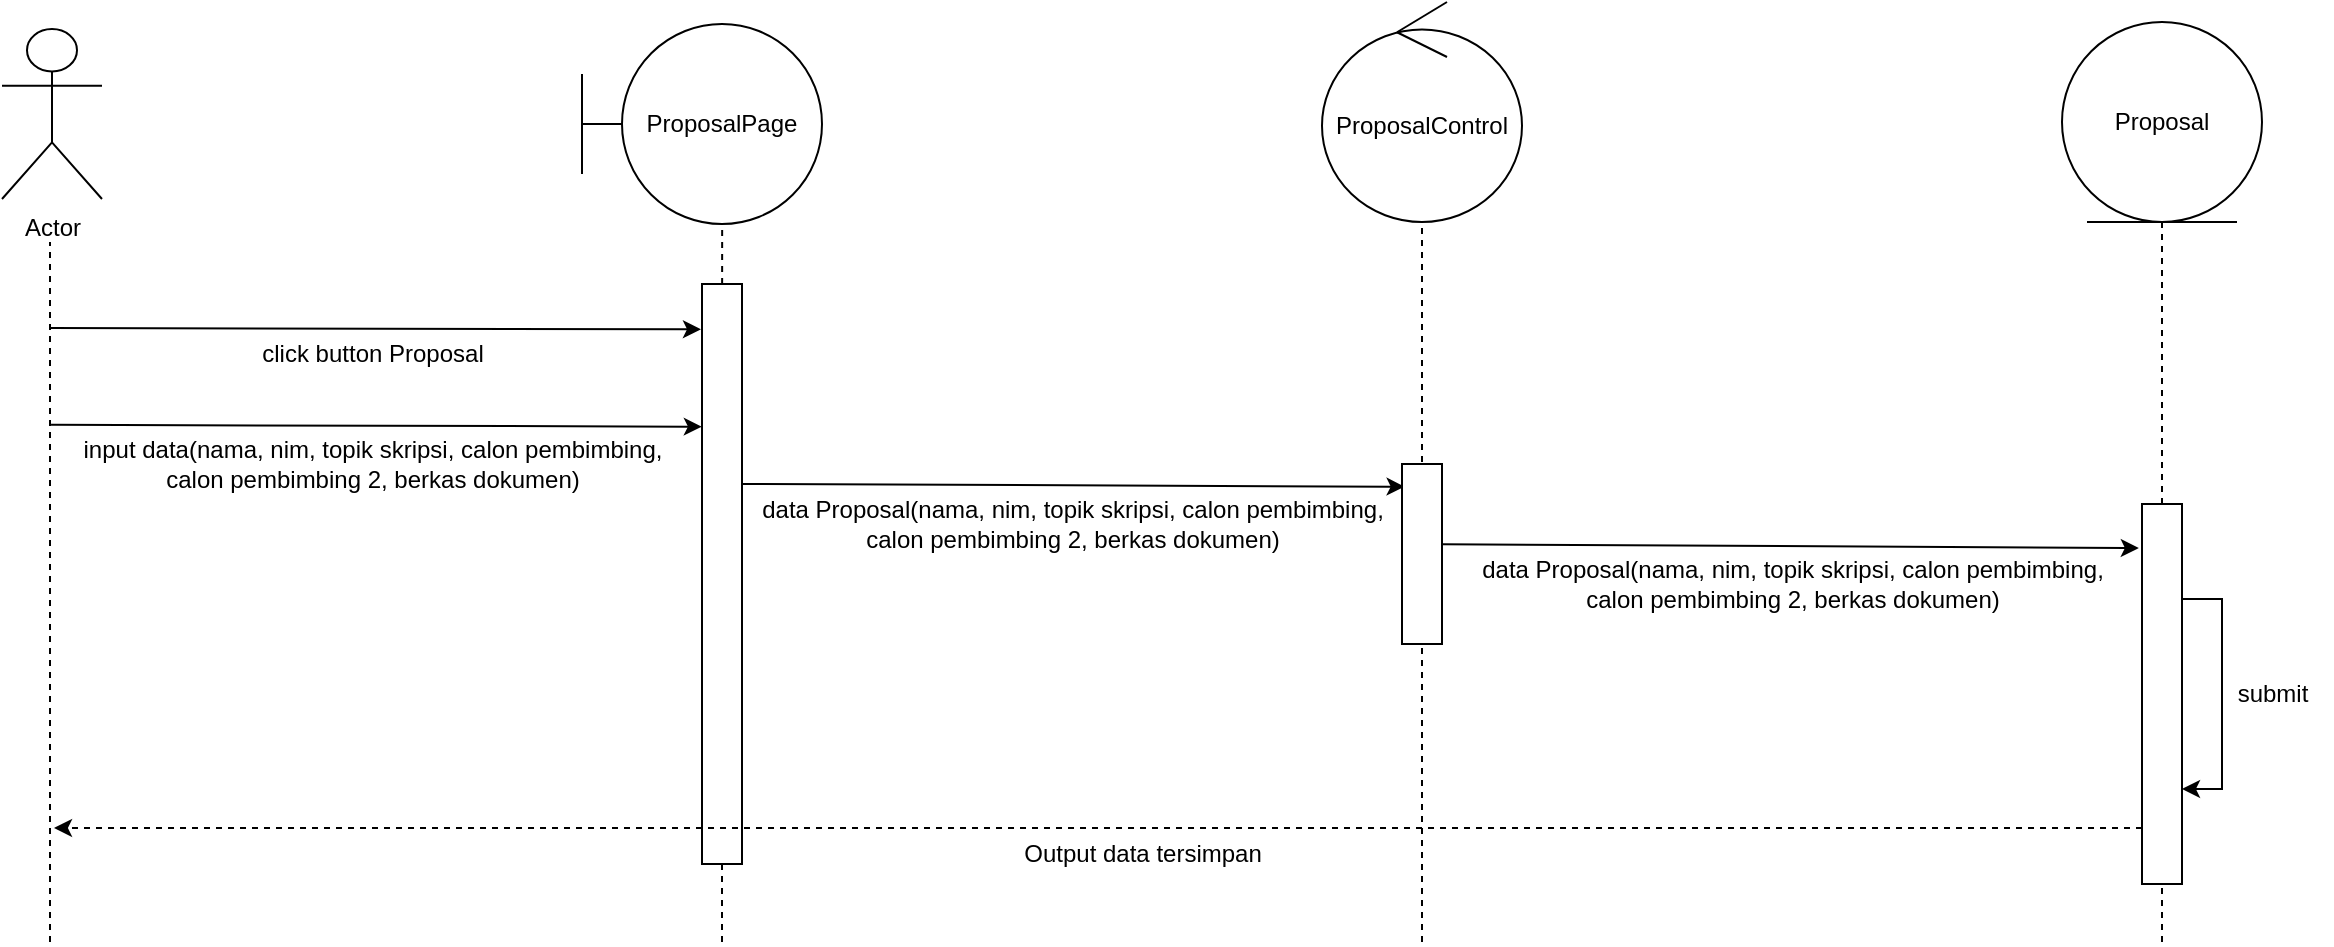 <mxfile version="20.6.0" type="github">
  <diagram id="kgpKYQtTHZ0yAKxKKP6v" name="Page-1">
    <mxGraphModel dx="1483" dy="770" grid="1" gridSize="10" guides="1" tooltips="1" connect="1" arrows="1" fold="1" page="1" pageScale="1" pageWidth="850" pageHeight="1100" math="0" shadow="0">
      <root>
        <mxCell id="0" />
        <mxCell id="1" parent="0" />
        <mxCell id="jn3MBE7cx7BbvKMgzzpd-1" value="ProposalPage" style="shape=umlBoundary;whiteSpace=wrap;html=1;" vertex="1" parent="1">
          <mxGeometry x="550" y="301" width="120" height="100" as="geometry" />
        </mxCell>
        <mxCell id="jn3MBE7cx7BbvKMgzzpd-2" value="ProposalControl" style="ellipse;shape=umlControl;whiteSpace=wrap;html=1;" vertex="1" parent="1">
          <mxGeometry x="920" y="290" width="100" height="110" as="geometry" />
        </mxCell>
        <mxCell id="jn3MBE7cx7BbvKMgzzpd-3" value="Proposal" style="ellipse;shape=umlEntity;whiteSpace=wrap;html=1;" vertex="1" parent="1">
          <mxGeometry x="1290" y="300" width="100" height="100" as="geometry" />
        </mxCell>
        <mxCell id="jn3MBE7cx7BbvKMgzzpd-6" value="Actor" style="shape=umlActor;verticalLabelPosition=bottom;verticalAlign=top;html=1;outlineConnect=0;" vertex="1" parent="1">
          <mxGeometry x="260" y="303.5" width="50" height="85" as="geometry" />
        </mxCell>
        <mxCell id="jn3MBE7cx7BbvKMgzzpd-9" value="" style="endArrow=none;dashed=1;html=1;rounded=0;" edge="1" parent="1">
          <mxGeometry width="50" height="50" relative="1" as="geometry">
            <mxPoint x="284" y="760" as="sourcePoint" />
            <mxPoint x="284" y="410" as="targetPoint" />
          </mxGeometry>
        </mxCell>
        <mxCell id="jn3MBE7cx7BbvKMgzzpd-10" value="" style="endArrow=none;dashed=1;html=1;rounded=0;startArrow=none;entryX=0.584;entryY=1.02;entryDx=0;entryDy=0;entryPerimeter=0;" edge="1" parent="1" source="jn3MBE7cx7BbvKMgzzpd-13" target="jn3MBE7cx7BbvKMgzzpd-1">
          <mxGeometry width="50" height="50" relative="1" as="geometry">
            <mxPoint x="540" y="741.0" as="sourcePoint" />
            <mxPoint x="620" y="421" as="targetPoint" />
          </mxGeometry>
        </mxCell>
        <mxCell id="jn3MBE7cx7BbvKMgzzpd-11" value="" style="endArrow=none;dashed=1;html=1;rounded=0;startArrow=none;" edge="1" parent="1" target="jn3MBE7cx7BbvKMgzzpd-2">
          <mxGeometry width="50" height="50" relative="1" as="geometry">
            <mxPoint x="970" y="760" as="sourcePoint" />
            <mxPoint x="970" y="410" as="targetPoint" />
          </mxGeometry>
        </mxCell>
        <mxCell id="jn3MBE7cx7BbvKMgzzpd-12" value="" style="endArrow=none;dashed=1;html=1;rounded=0;entryX=0.5;entryY=1;entryDx=0;entryDy=0;startArrow=none;" edge="1" parent="1" source="jn3MBE7cx7BbvKMgzzpd-32" target="jn3MBE7cx7BbvKMgzzpd-3">
          <mxGeometry width="50" height="50" relative="1" as="geometry">
            <mxPoint x="1340" y="741" as="sourcePoint" />
            <mxPoint x="1339.82" y="425" as="targetPoint" />
          </mxGeometry>
        </mxCell>
        <mxCell id="jn3MBE7cx7BbvKMgzzpd-13" value="" style="rounded=1;whiteSpace=wrap;html=1;arcSize=0;" vertex="1" parent="1">
          <mxGeometry x="610" y="431" width="20" height="290" as="geometry" />
        </mxCell>
        <mxCell id="jn3MBE7cx7BbvKMgzzpd-15" value="" style="endArrow=none;dashed=1;html=1;rounded=0;" edge="1" parent="1" target="jn3MBE7cx7BbvKMgzzpd-13">
          <mxGeometry width="50" height="50" relative="1" as="geometry">
            <mxPoint x="620" y="760" as="sourcePoint" />
            <mxPoint x="540.41" y="421" as="targetPoint" />
          </mxGeometry>
        </mxCell>
        <mxCell id="jn3MBE7cx7BbvKMgzzpd-19" value="" style="endArrow=classic;html=1;rounded=0;entryX=-0.026;entryY=0.078;entryDx=0;entryDy=0;entryPerimeter=0;" edge="1" parent="1" target="jn3MBE7cx7BbvKMgzzpd-13">
          <mxGeometry width="50" height="50" relative="1" as="geometry">
            <mxPoint x="284" y="453" as="sourcePoint" />
            <mxPoint x="531.48" y="452.6" as="targetPoint" />
          </mxGeometry>
        </mxCell>
        <mxCell id="jn3MBE7cx7BbvKMgzzpd-20" value="click button Proposal" style="text;html=1;align=center;verticalAlign=middle;resizable=0;points=[];autosize=1;strokeColor=none;fillColor=none;" vertex="1" parent="1">
          <mxGeometry x="380" y="451" width="130" height="30" as="geometry" />
        </mxCell>
        <mxCell id="jn3MBE7cx7BbvKMgzzpd-22" value="" style="endArrow=classic;html=1;rounded=0;entryX=-0.004;entryY=0.246;entryDx=0;entryDy=0;entryPerimeter=0;" edge="1" parent="1" target="jn3MBE7cx7BbvKMgzzpd-13">
          <mxGeometry width="50" height="50" relative="1" as="geometry">
            <mxPoint x="284.52" y="501.4" as="sourcePoint" />
            <mxPoint x="532.0" y="501" as="targetPoint" />
          </mxGeometry>
        </mxCell>
        <mxCell id="jn3MBE7cx7BbvKMgzzpd-24" value="input data(nama, nim, topik skripsi, calon pembimbing,&lt;br&gt;calon pembimbing 2, berkas dokumen)" style="text;html=1;align=center;verticalAlign=middle;resizable=0;points=[];autosize=1;strokeColor=none;fillColor=none;" vertex="1" parent="1">
          <mxGeometry x="290" y="501" width="310" height="40" as="geometry" />
        </mxCell>
        <mxCell id="jn3MBE7cx7BbvKMgzzpd-25" value="" style="endArrow=classic;html=1;rounded=0;entryX=0.065;entryY=0.126;entryDx=0;entryDy=0;entryPerimeter=0;" edge="1" parent="1" target="jn3MBE7cx7BbvKMgzzpd-27">
          <mxGeometry width="50" height="50" relative="1" as="geometry">
            <mxPoint x="630" y="531" as="sourcePoint" />
            <mxPoint x="890" y="541" as="targetPoint" />
          </mxGeometry>
        </mxCell>
        <mxCell id="jn3MBE7cx7BbvKMgzzpd-27" value="" style="rounded=1;whiteSpace=wrap;html=1;arcSize=0;" vertex="1" parent="1">
          <mxGeometry x="960" y="521" width="20" height="90" as="geometry" />
        </mxCell>
        <mxCell id="jn3MBE7cx7BbvKMgzzpd-28" value="data Proposal(nama, nim, topik skripsi, calon pembimbing,&lt;br&gt;calon pembimbing 2, berkas dokumen)" style="text;html=1;align=center;verticalAlign=middle;resizable=0;points=[];autosize=1;strokeColor=none;fillColor=none;" vertex="1" parent="1">
          <mxGeometry x="630" y="531" width="330" height="40" as="geometry" />
        </mxCell>
        <mxCell id="jn3MBE7cx7BbvKMgzzpd-29" value="data Proposal(nama, nim, topik skripsi, calon pembimbing,&lt;br&gt;calon pembimbing 2, berkas dokumen)" style="text;html=1;align=center;verticalAlign=middle;resizable=0;points=[];autosize=1;strokeColor=none;fillColor=none;" vertex="1" parent="1">
          <mxGeometry x="990" y="561" width="330" height="40" as="geometry" />
        </mxCell>
        <mxCell id="jn3MBE7cx7BbvKMgzzpd-30" value="" style="endArrow=classic;html=1;rounded=0;entryX=-0.079;entryY=0.116;entryDx=0;entryDy=0;entryPerimeter=0;" edge="1" parent="1" target="jn3MBE7cx7BbvKMgzzpd-32">
          <mxGeometry width="50" height="50" relative="1" as="geometry">
            <mxPoint x="980" y="561.1" as="sourcePoint" />
            <mxPoint x="1290" y="571" as="targetPoint" />
          </mxGeometry>
        </mxCell>
        <mxCell id="jn3MBE7cx7BbvKMgzzpd-32" value="" style="rounded=1;whiteSpace=wrap;html=1;arcSize=0;" vertex="1" parent="1">
          <mxGeometry x="1330" y="541" width="20" height="190" as="geometry" />
        </mxCell>
        <mxCell id="jn3MBE7cx7BbvKMgzzpd-33" value="" style="endArrow=none;dashed=1;html=1;rounded=0;entryX=0.5;entryY=1;entryDx=0;entryDy=0;startArrow=none;" edge="1" parent="1" target="jn3MBE7cx7BbvKMgzzpd-32">
          <mxGeometry width="50" height="50" relative="1" as="geometry">
            <mxPoint x="1340" y="760" as="sourcePoint" />
            <mxPoint x="1340" y="400" as="targetPoint" />
          </mxGeometry>
        </mxCell>
        <mxCell id="jn3MBE7cx7BbvKMgzzpd-34" style="edgeStyle=orthogonalEdgeStyle;rounded=0;orthogonalLoop=1;jettySize=auto;html=1;exitX=1;exitY=0.25;exitDx=0;exitDy=0;entryX=1;entryY=0.75;entryDx=0;entryDy=0;" edge="1" parent="1" source="jn3MBE7cx7BbvKMgzzpd-32" target="jn3MBE7cx7BbvKMgzzpd-32">
          <mxGeometry relative="1" as="geometry" />
        </mxCell>
        <mxCell id="jn3MBE7cx7BbvKMgzzpd-35" value="submit" style="text;html=1;align=center;verticalAlign=middle;resizable=0;points=[];autosize=1;strokeColor=none;fillColor=none;" vertex="1" parent="1">
          <mxGeometry x="1365" y="621" width="60" height="30" as="geometry" />
        </mxCell>
        <mxCell id="jn3MBE7cx7BbvKMgzzpd-36" value="" style="endArrow=classic;html=1;rounded=0;dashed=1;" edge="1" parent="1">
          <mxGeometry width="50" height="50" relative="1" as="geometry">
            <mxPoint x="1330" y="703" as="sourcePoint" />
            <mxPoint x="286" y="703" as="targetPoint" />
          </mxGeometry>
        </mxCell>
        <mxCell id="jn3MBE7cx7BbvKMgzzpd-37" value="Output data tersimpan" style="text;html=1;align=center;verticalAlign=middle;resizable=0;points=[];autosize=1;strokeColor=none;fillColor=none;" vertex="1" parent="1">
          <mxGeometry x="760" y="701" width="140" height="30" as="geometry" />
        </mxCell>
      </root>
    </mxGraphModel>
  </diagram>
</mxfile>
